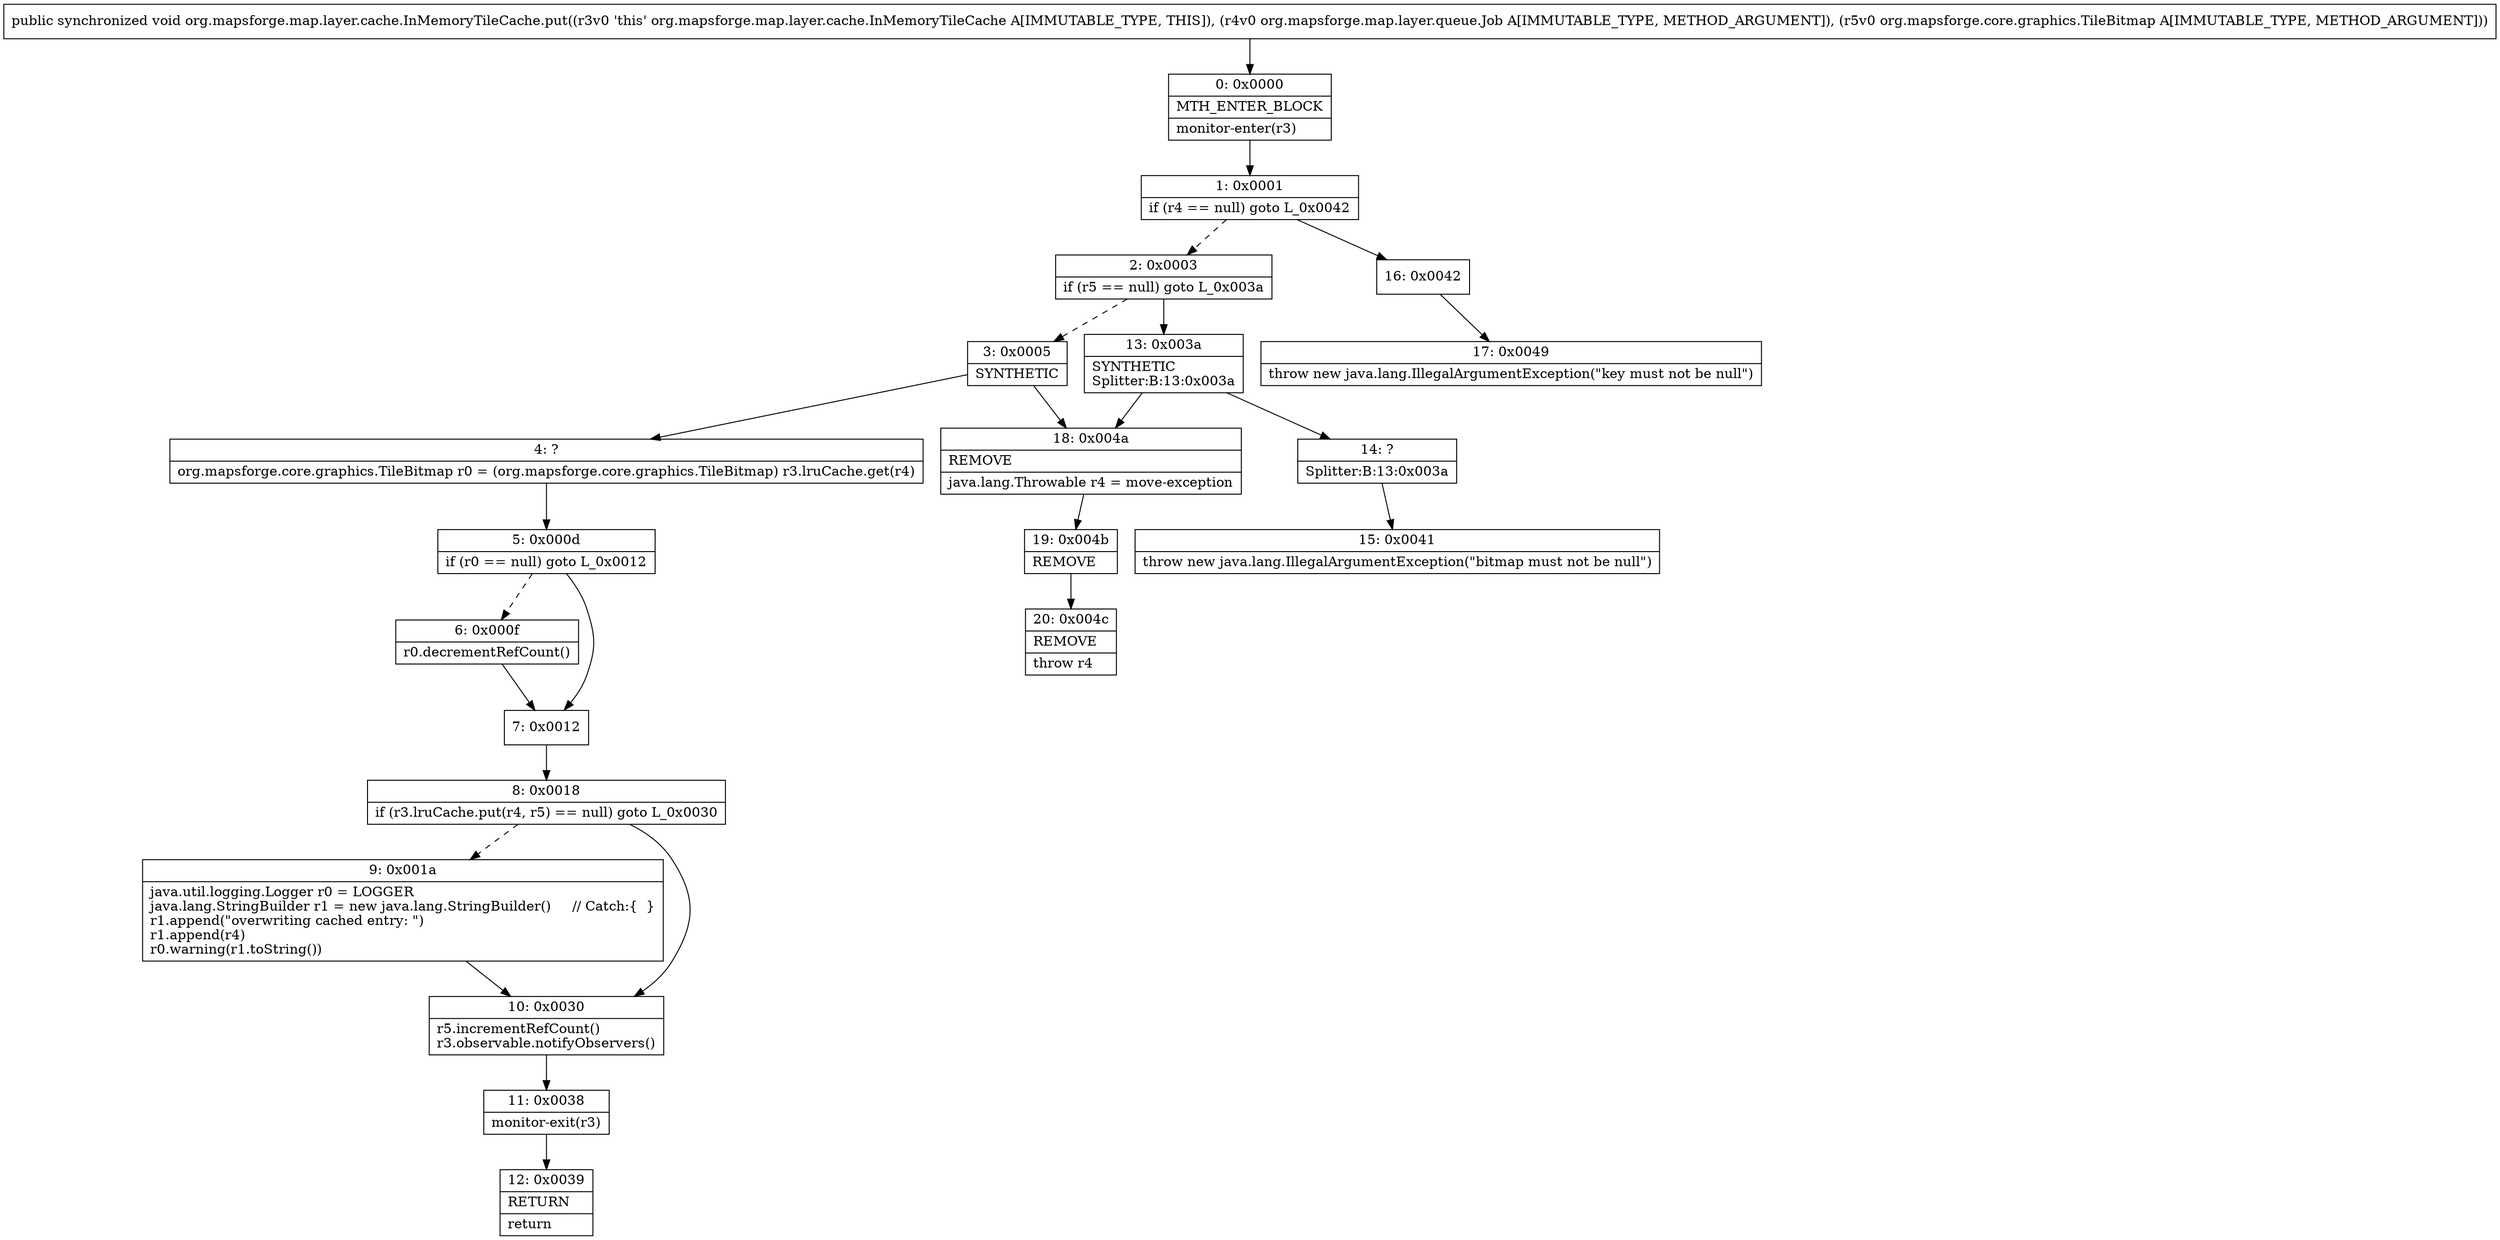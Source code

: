 digraph "CFG fororg.mapsforge.map.layer.cache.InMemoryTileCache.put(Lorg\/mapsforge\/map\/layer\/queue\/Job;Lorg\/mapsforge\/core\/graphics\/TileBitmap;)V" {
Node_0 [shape=record,label="{0\:\ 0x0000|MTH_ENTER_BLOCK\l|monitor\-enter(r3)\l}"];
Node_1 [shape=record,label="{1\:\ 0x0001|if (r4 == null) goto L_0x0042\l}"];
Node_2 [shape=record,label="{2\:\ 0x0003|if (r5 == null) goto L_0x003a\l}"];
Node_3 [shape=record,label="{3\:\ 0x0005|SYNTHETIC\l}"];
Node_4 [shape=record,label="{4\:\ ?|org.mapsforge.core.graphics.TileBitmap r0 = (org.mapsforge.core.graphics.TileBitmap) r3.lruCache.get(r4)\l}"];
Node_5 [shape=record,label="{5\:\ 0x000d|if (r0 == null) goto L_0x0012\l}"];
Node_6 [shape=record,label="{6\:\ 0x000f|r0.decrementRefCount()\l}"];
Node_7 [shape=record,label="{7\:\ 0x0012}"];
Node_8 [shape=record,label="{8\:\ 0x0018|if (r3.lruCache.put(r4, r5) == null) goto L_0x0030\l}"];
Node_9 [shape=record,label="{9\:\ 0x001a|java.util.logging.Logger r0 = LOGGER\ljava.lang.StringBuilder r1 = new java.lang.StringBuilder()     \/\/ Catch:\{  \}\lr1.append(\"overwriting cached entry: \")\lr1.append(r4)\lr0.warning(r1.toString())\l}"];
Node_10 [shape=record,label="{10\:\ 0x0030|r5.incrementRefCount()\lr3.observable.notifyObservers()\l}"];
Node_11 [shape=record,label="{11\:\ 0x0038|monitor\-exit(r3)\l}"];
Node_12 [shape=record,label="{12\:\ 0x0039|RETURN\l|return\l}"];
Node_13 [shape=record,label="{13\:\ 0x003a|SYNTHETIC\lSplitter:B:13:0x003a\l}"];
Node_14 [shape=record,label="{14\:\ ?|Splitter:B:13:0x003a\l}"];
Node_15 [shape=record,label="{15\:\ 0x0041|throw new java.lang.IllegalArgumentException(\"bitmap must not be null\")\l}"];
Node_16 [shape=record,label="{16\:\ 0x0042}"];
Node_17 [shape=record,label="{17\:\ 0x0049|throw new java.lang.IllegalArgumentException(\"key must not be null\")\l}"];
Node_18 [shape=record,label="{18\:\ 0x004a|REMOVE\l|java.lang.Throwable r4 = move\-exception\l}"];
Node_19 [shape=record,label="{19\:\ 0x004b|REMOVE\l}"];
Node_20 [shape=record,label="{20\:\ 0x004c|REMOVE\l|throw r4\l}"];
MethodNode[shape=record,label="{public synchronized void org.mapsforge.map.layer.cache.InMemoryTileCache.put((r3v0 'this' org.mapsforge.map.layer.cache.InMemoryTileCache A[IMMUTABLE_TYPE, THIS]), (r4v0 org.mapsforge.map.layer.queue.Job A[IMMUTABLE_TYPE, METHOD_ARGUMENT]), (r5v0 org.mapsforge.core.graphics.TileBitmap A[IMMUTABLE_TYPE, METHOD_ARGUMENT])) }"];
MethodNode -> Node_0;
Node_0 -> Node_1;
Node_1 -> Node_2[style=dashed];
Node_1 -> Node_16;
Node_2 -> Node_3[style=dashed];
Node_2 -> Node_13;
Node_3 -> Node_4;
Node_3 -> Node_18;
Node_4 -> Node_5;
Node_5 -> Node_6[style=dashed];
Node_5 -> Node_7;
Node_6 -> Node_7;
Node_7 -> Node_8;
Node_8 -> Node_9[style=dashed];
Node_8 -> Node_10;
Node_9 -> Node_10;
Node_10 -> Node_11;
Node_11 -> Node_12;
Node_13 -> Node_14;
Node_13 -> Node_18;
Node_14 -> Node_15;
Node_16 -> Node_17;
Node_18 -> Node_19;
Node_19 -> Node_20;
}

